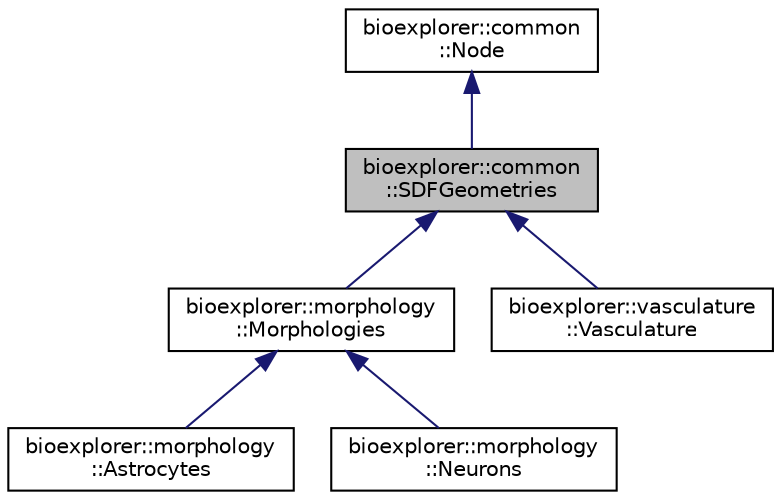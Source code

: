 digraph "bioexplorer::common::SDFGeometries"
{
 // LATEX_PDF_SIZE
  edge [fontname="Helvetica",fontsize="10",labelfontname="Helvetica",labelfontsize="10"];
  node [fontname="Helvetica",fontsize="10",shape=record];
  Node1 [label="bioexplorer::common\l::SDFGeometries",height=0.2,width=0.4,color="black", fillcolor="grey75", style="filled", fontcolor="black",tooltip="The SDFGeometries abstract class is used as a parent to any assembly that potentially requires the si..."];
  Node2 -> Node1 [dir="back",color="midnightblue",fontsize="10",style="solid",fontname="Helvetica"];
  Node2 [label="bioexplorer::common\l::Node",height=0.2,width=0.4,color="black", fillcolor="white", style="filled",URL="$d7/d93/classbioexplorer_1_1common_1_1Node.html",tooltip="The Node class."];
  Node1 -> Node3 [dir="back",color="midnightblue",fontsize="10",style="solid",fontname="Helvetica"];
  Node3 [label="bioexplorer::morphology\l::Morphologies",height=0.2,width=0.4,color="black", fillcolor="white", style="filled",URL="$dc/dbc/classbioexplorer_1_1morphology_1_1Morphologies.html",tooltip="The Morphologies class."];
  Node3 -> Node4 [dir="back",color="midnightblue",fontsize="10",style="solid",fontname="Helvetica"];
  Node4 [label="bioexplorer::morphology\l::Astrocytes",height=0.2,width=0.4,color="black", fillcolor="white", style="filled",URL="$d2/d3a/classbioexplorer_1_1morphology_1_1Astrocytes.html",tooltip=" "];
  Node3 -> Node5 [dir="back",color="midnightblue",fontsize="10",style="solid",fontname="Helvetica"];
  Node5 [label="bioexplorer::morphology\l::Neurons",height=0.2,width=0.4,color="black", fillcolor="white", style="filled",URL="$d1/d39/classbioexplorer_1_1morphology_1_1Neurons.html",tooltip=" "];
  Node1 -> Node6 [dir="back",color="midnightblue",fontsize="10",style="solid",fontname="Helvetica"];
  Node6 [label="bioexplorer::vasculature\l::Vasculature",height=0.2,width=0.4,color="black", fillcolor="white", style="filled",URL="$d8/d29/classbioexplorer_1_1vasculature_1_1Vasculature.html",tooltip=" "];
}
